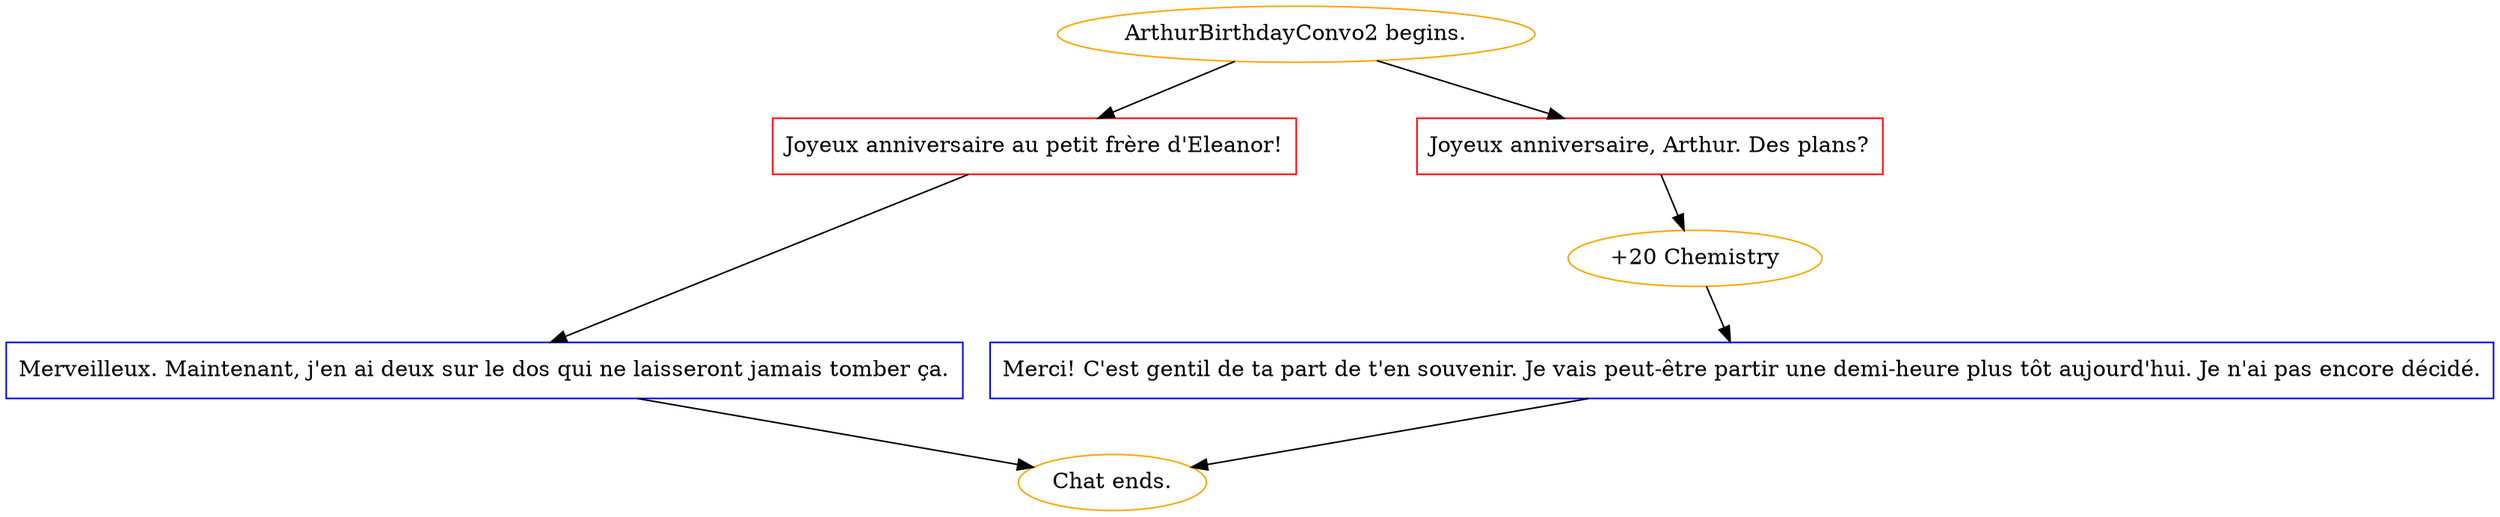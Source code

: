 digraph {
	"ArthurBirthdayConvo2 begins." [color=orange];
		"ArthurBirthdayConvo2 begins." -> j3834121095;
		"ArthurBirthdayConvo2 begins." -> j453669334;
	j3834121095 [label="Joyeux anniversaire au petit frère d'Eleanor!",shape=box,color=red];
		j3834121095 -> j399532730;
	j453669334 [label="Joyeux anniversaire, Arthur. Des plans?",shape=box,color=red];
		j453669334 -> j4051064930;
	j399532730 [label="Merveilleux. Maintenant, j'en ai deux sur le dos qui ne laisseront jamais tomber ça.",shape=box,color=blue];
		j399532730 -> "Chat ends.";
	j4051064930 [label="+20 Chemistry",color=orange];
		j4051064930 -> j1998968443;
	"Chat ends." [color=orange];
	j1998968443 [label="Merci! C'est gentil de ta part de t'en souvenir. Je vais peut-être partir une demi-heure plus tôt aujourd'hui. Je n'ai pas encore décidé.",shape=box,color=blue];
		j1998968443 -> "Chat ends.";
}